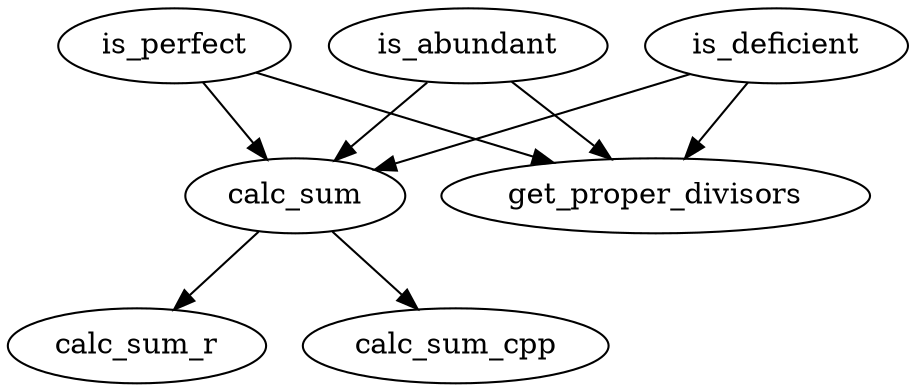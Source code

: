 digraph G {
calc_sum->calc_sum_r ;
calc_sum->calc_sum_cpp ;
is_perfect->calc_sum ;
is_perfect->get_proper_divisors ;
is_abundant->calc_sum ;
is_abundant->get_proper_divisors ;
is_deficient->calc_sum ;
is_deficient->get_proper_divisors ;
}
